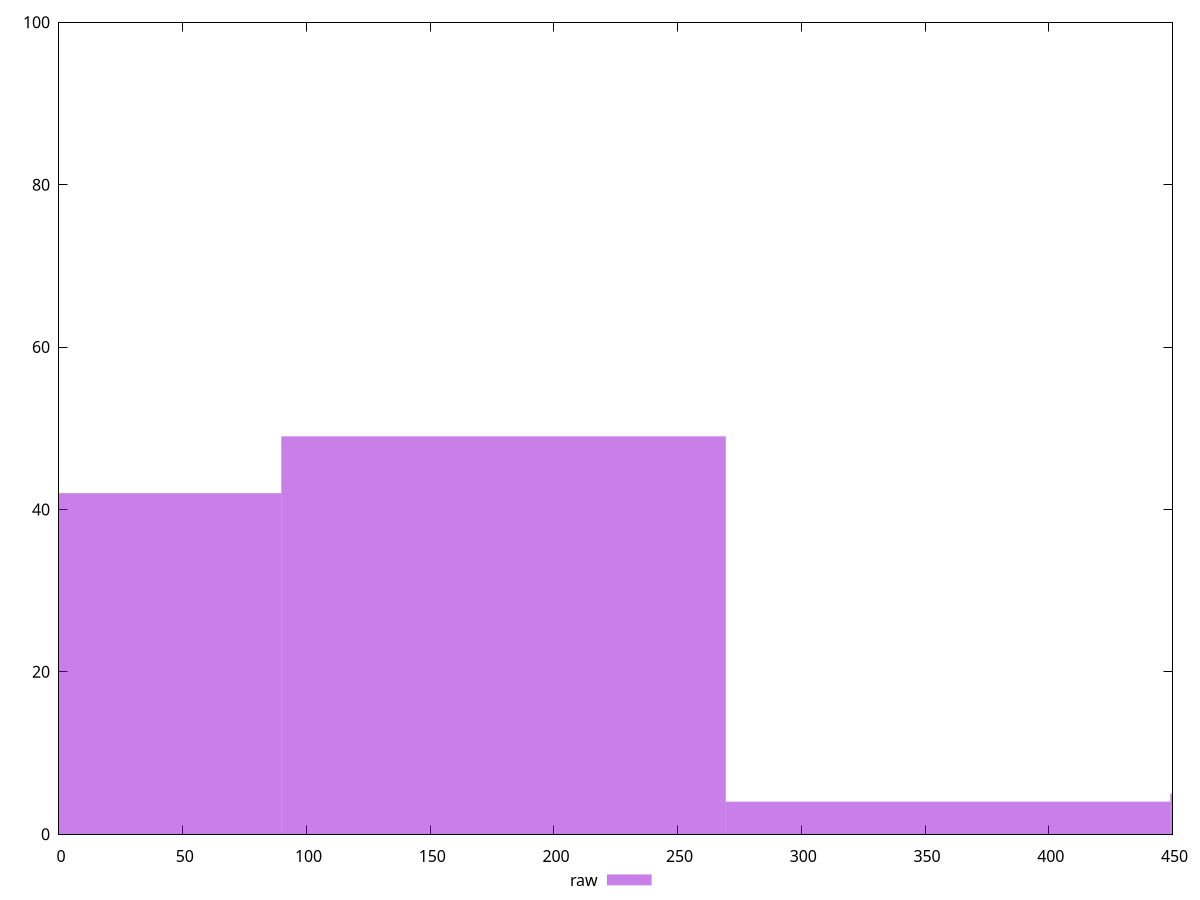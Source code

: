 reset

$raw <<EOF
0 42
179.64975544746204 49
359.2995108949241 4
538.9492663423862 5
EOF

set key outside below
set boxwidth 179.64975544746204
set xrange [0:450]
set yrange [0:100]
set trange [0:100]
set style fill transparent solid 0.5 noborder
set terminal svg size 640, 490 enhanced background rgb 'white'
set output "report_00009_2021-02-08T22-37-41.559Z/unminified-css/samples/pages/raw/histogram.svg"

plot $raw title "raw" with boxes

reset
